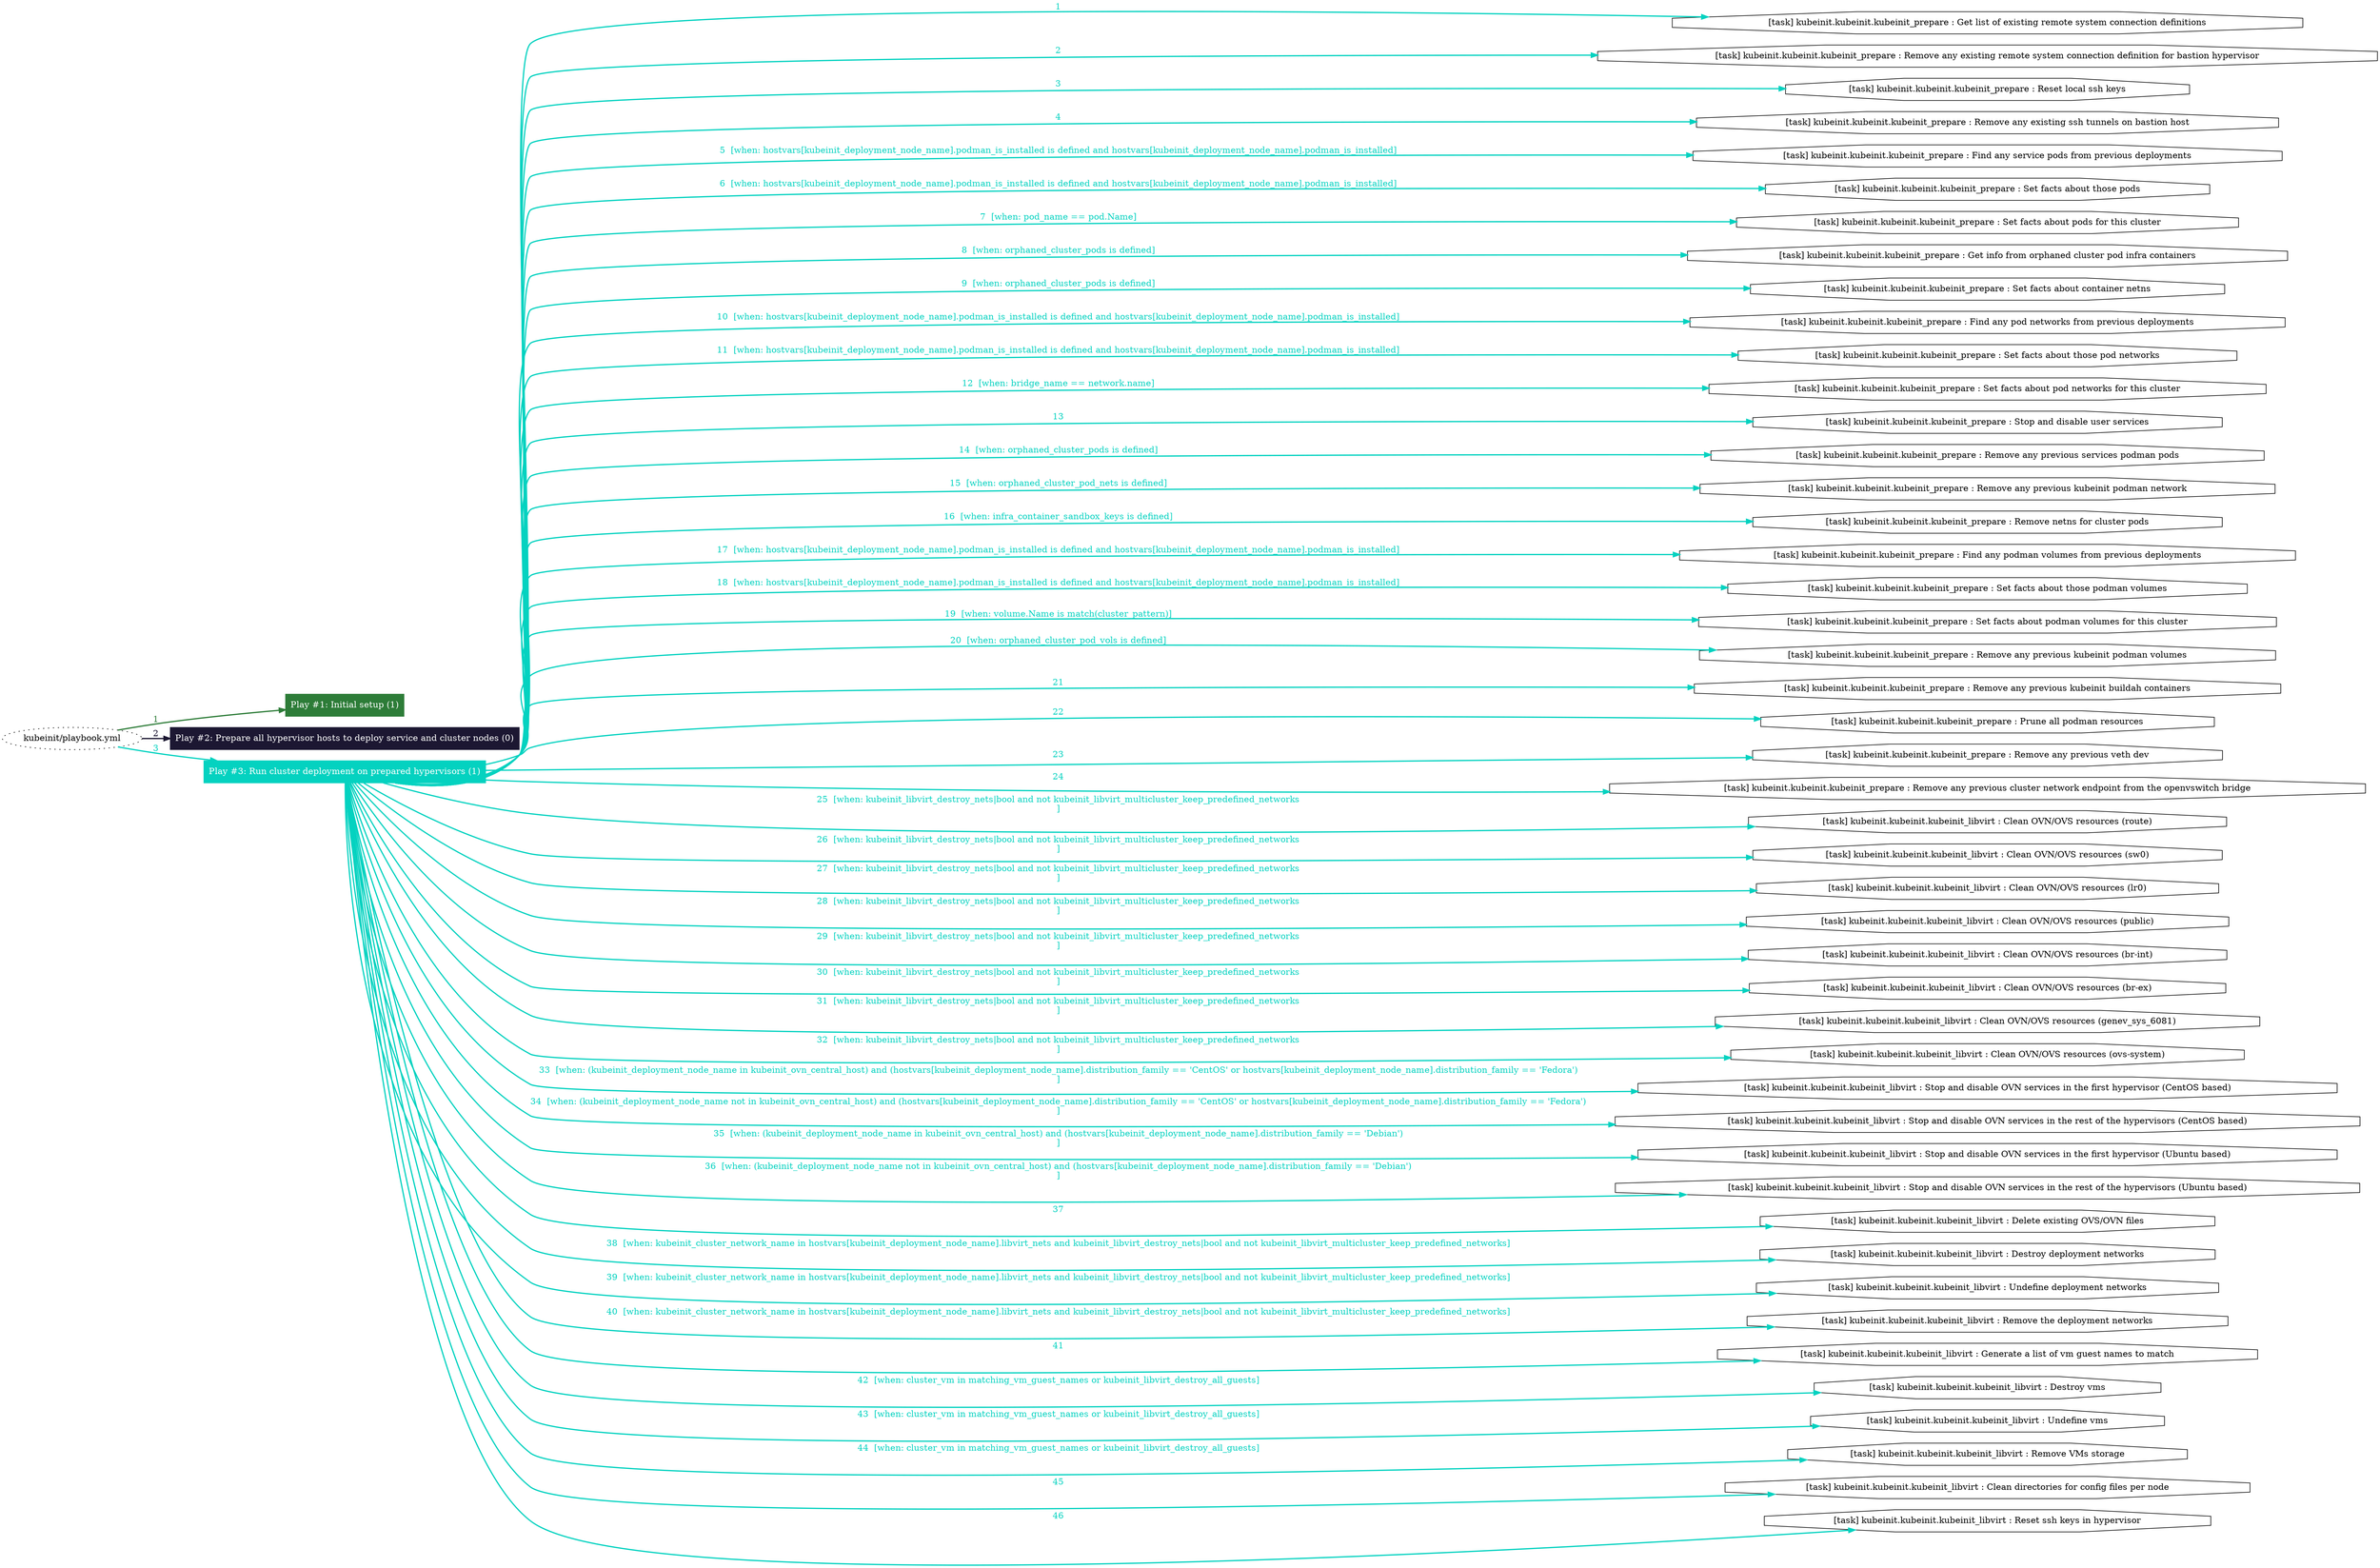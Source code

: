 digraph "kubeinit/playbook.yml "{
	graph [concentrate=true ordering=in rankdir=LR ratio=fill]
	edge [esep=5 sep=10]
	"kubeinit/playbook.yml" [id=root_node style=dotted]
	subgraph "Play #1: Initial setup (1) "{
		"Play #1: Initial setup (1)" [color="#2d7c38" fontcolor="#ffffff" id="play_a6662771-dd5a-4219-9907-b0d278dceef6" shape=box style=filled tooltip=localhost]
		"kubeinit/playbook.yml" -> "Play #1: Initial setup (1)" [label=1 color="#2d7c38" fontcolor="#2d7c38" id="edge_271c63e2-dc3a-4732-b901-5c0abe6bfc81" style=bold]
	}
	subgraph "Play #2: Prepare all hypervisor hosts to deploy service and cluster nodes (0) "{
		"Play #2: Prepare all hypervisor hosts to deploy service and cluster nodes (0)" [color="#1c1732" fontcolor="#ffffff" id="play_d0ba5737-0785-4673-ad91-c877af319d98" shape=box style=filled tooltip=""]
		"kubeinit/playbook.yml" -> "Play #2: Prepare all hypervisor hosts to deploy service and cluster nodes (0)" [label=2 color="#1c1732" fontcolor="#1c1732" id="edge_169ae875-3028-4fe7-8c34-d9556aa450c3" style=bold]
	}
	subgraph "Play #3: Run cluster deployment on prepared hypervisors (1) "{
		"Play #3: Run cluster deployment on prepared hypervisors (1)" [color="#04d2c0" fontcolor="#ffffff" id="play_048fdd7a-d760-48d0-bad7-258491e4ce9a" shape=box style=filled tooltip=localhost]
		"kubeinit/playbook.yml" -> "Play #3: Run cluster deployment on prepared hypervisors (1)" [label=3 color="#04d2c0" fontcolor="#04d2c0" id="edge_39928c12-9995-4130-ad62-d033f9ee4372" style=bold]
		"task_7da7ba39-9f0d-4bc7-aecb-fd60a0df5596" [label="[task] kubeinit.kubeinit.kubeinit_prepare : Get list of existing remote system connection definitions" id="task_7da7ba39-9f0d-4bc7-aecb-fd60a0df5596" shape=octagon tooltip="[task] kubeinit.kubeinit.kubeinit_prepare : Get list of existing remote system connection definitions"]
		"Play #3: Run cluster deployment on prepared hypervisors (1)" -> "task_7da7ba39-9f0d-4bc7-aecb-fd60a0df5596" [label=1 color="#04d2c0" fontcolor="#04d2c0" id="edge_4619c968-f3a0-4d58-b812-fb877e10433e" style=bold]
		"task_3dfafc66-c6b1-4e1b-a88f-8e0535e3aaca" [label="[task] kubeinit.kubeinit.kubeinit_prepare : Remove any existing remote system connection definition for bastion hypervisor" id="task_3dfafc66-c6b1-4e1b-a88f-8e0535e3aaca" shape=octagon tooltip="[task] kubeinit.kubeinit.kubeinit_prepare : Remove any existing remote system connection definition for bastion hypervisor"]
		"Play #3: Run cluster deployment on prepared hypervisors (1)" -> "task_3dfafc66-c6b1-4e1b-a88f-8e0535e3aaca" [label=2 color="#04d2c0" fontcolor="#04d2c0" id="edge_a18f6155-5b9f-49e1-a92d-36db4170758f" style=bold]
		"task_d5a8bc2e-a80d-4734-a782-b5c57d1c58f9" [label="[task] kubeinit.kubeinit.kubeinit_prepare : Reset local ssh keys" id="task_d5a8bc2e-a80d-4734-a782-b5c57d1c58f9" shape=octagon tooltip="[task] kubeinit.kubeinit.kubeinit_prepare : Reset local ssh keys"]
		"Play #3: Run cluster deployment on prepared hypervisors (1)" -> "task_d5a8bc2e-a80d-4734-a782-b5c57d1c58f9" [label=3 color="#04d2c0" fontcolor="#04d2c0" id="edge_d0438b1e-6ac5-439a-963f-244312476ea7" style=bold]
		"task_ea7cdb2b-95ab-4a27-850e-5fae0452442d" [label="[task] kubeinit.kubeinit.kubeinit_prepare : Remove any existing ssh tunnels on bastion host" id="task_ea7cdb2b-95ab-4a27-850e-5fae0452442d" shape=octagon tooltip="[task] kubeinit.kubeinit.kubeinit_prepare : Remove any existing ssh tunnels on bastion host"]
		"Play #3: Run cluster deployment on prepared hypervisors (1)" -> "task_ea7cdb2b-95ab-4a27-850e-5fae0452442d" [label=4 color="#04d2c0" fontcolor="#04d2c0" id="edge_93d17d76-6e21-46ec-9a2d-aca4f91f8ab7" style=bold]
		"task_7676793b-94af-49c8-93c7-922545d68224" [label="[task] kubeinit.kubeinit.kubeinit_prepare : Find any service pods from previous deployments" id="task_7676793b-94af-49c8-93c7-922545d68224" shape=octagon tooltip="[task] kubeinit.kubeinit.kubeinit_prepare : Find any service pods from previous deployments"]
		"Play #3: Run cluster deployment on prepared hypervisors (1)" -> "task_7676793b-94af-49c8-93c7-922545d68224" [label="5  [when: hostvars[kubeinit_deployment_node_name].podman_is_installed is defined and hostvars[kubeinit_deployment_node_name].podman_is_installed]" color="#04d2c0" fontcolor="#04d2c0" id="edge_8a5ed127-8f17-4cfd-8445-ab0489364390" style=bold]
		"task_9c2e9dcf-470e-4117-9bd4-47c940dc3fda" [label="[task] kubeinit.kubeinit.kubeinit_prepare : Set facts about those pods" id="task_9c2e9dcf-470e-4117-9bd4-47c940dc3fda" shape=octagon tooltip="[task] kubeinit.kubeinit.kubeinit_prepare : Set facts about those pods"]
		"Play #3: Run cluster deployment on prepared hypervisors (1)" -> "task_9c2e9dcf-470e-4117-9bd4-47c940dc3fda" [label="6  [when: hostvars[kubeinit_deployment_node_name].podman_is_installed is defined and hostvars[kubeinit_deployment_node_name].podman_is_installed]" color="#04d2c0" fontcolor="#04d2c0" id="edge_eea14ec3-44e7-48a4-b429-63f59ecfd750" style=bold]
		"task_a271d6f4-2c15-4809-a8a8-d4fbac049f56" [label="[task] kubeinit.kubeinit.kubeinit_prepare : Set facts about pods for this cluster" id="task_a271d6f4-2c15-4809-a8a8-d4fbac049f56" shape=octagon tooltip="[task] kubeinit.kubeinit.kubeinit_prepare : Set facts about pods for this cluster"]
		"Play #3: Run cluster deployment on prepared hypervisors (1)" -> "task_a271d6f4-2c15-4809-a8a8-d4fbac049f56" [label="7  [when: pod_name == pod.Name]" color="#04d2c0" fontcolor="#04d2c0" id="edge_b657d1a8-8cfe-4579-b9c9-db6d49553f2d" style=bold]
		"task_dbb1b240-0619-4c62-a2dc-2fce51cb911c" [label="[task] kubeinit.kubeinit.kubeinit_prepare : Get info from orphaned cluster pod infra containers" id="task_dbb1b240-0619-4c62-a2dc-2fce51cb911c" shape=octagon tooltip="[task] kubeinit.kubeinit.kubeinit_prepare : Get info from orphaned cluster pod infra containers"]
		"Play #3: Run cluster deployment on prepared hypervisors (1)" -> "task_dbb1b240-0619-4c62-a2dc-2fce51cb911c" [label="8  [when: orphaned_cluster_pods is defined]" color="#04d2c0" fontcolor="#04d2c0" id="edge_e2b9bcfb-b54b-49a4-84e0-c991e61f4b95" style=bold]
		"task_31d678f5-4b68-4522-8788-ec1b289370ca" [label="[task] kubeinit.kubeinit.kubeinit_prepare : Set facts about container netns" id="task_31d678f5-4b68-4522-8788-ec1b289370ca" shape=octagon tooltip="[task] kubeinit.kubeinit.kubeinit_prepare : Set facts about container netns"]
		"Play #3: Run cluster deployment on prepared hypervisors (1)" -> "task_31d678f5-4b68-4522-8788-ec1b289370ca" [label="9  [when: orphaned_cluster_pods is defined]" color="#04d2c0" fontcolor="#04d2c0" id="edge_4d2b343b-4caa-43dd-8b7f-5013d6974835" style=bold]
		"task_40141adc-8fb8-4c57-8fbc-77caf16d1ab4" [label="[task] kubeinit.kubeinit.kubeinit_prepare : Find any pod networks from previous deployments" id="task_40141adc-8fb8-4c57-8fbc-77caf16d1ab4" shape=octagon tooltip="[task] kubeinit.kubeinit.kubeinit_prepare : Find any pod networks from previous deployments"]
		"Play #3: Run cluster deployment on prepared hypervisors (1)" -> "task_40141adc-8fb8-4c57-8fbc-77caf16d1ab4" [label="10  [when: hostvars[kubeinit_deployment_node_name].podman_is_installed is defined and hostvars[kubeinit_deployment_node_name].podman_is_installed]" color="#04d2c0" fontcolor="#04d2c0" id="edge_2b2cd87c-5594-4a0a-af2d-3cd5a81b5eb0" style=bold]
		"task_3bd55d81-7c0a-4890-95de-d46c247235a8" [label="[task] kubeinit.kubeinit.kubeinit_prepare : Set facts about those pod networks" id="task_3bd55d81-7c0a-4890-95de-d46c247235a8" shape=octagon tooltip="[task] kubeinit.kubeinit.kubeinit_prepare : Set facts about those pod networks"]
		"Play #3: Run cluster deployment on prepared hypervisors (1)" -> "task_3bd55d81-7c0a-4890-95de-d46c247235a8" [label="11  [when: hostvars[kubeinit_deployment_node_name].podman_is_installed is defined and hostvars[kubeinit_deployment_node_name].podman_is_installed]" color="#04d2c0" fontcolor="#04d2c0" id="edge_dbf1206f-f1f9-4b0a-ab53-18c610c1aae0" style=bold]
		"task_feb2cffd-e54a-4e5b-ab0f-aa299b4374bd" [label="[task] kubeinit.kubeinit.kubeinit_prepare : Set facts about pod networks for this cluster" id="task_feb2cffd-e54a-4e5b-ab0f-aa299b4374bd" shape=octagon tooltip="[task] kubeinit.kubeinit.kubeinit_prepare : Set facts about pod networks for this cluster"]
		"Play #3: Run cluster deployment on prepared hypervisors (1)" -> "task_feb2cffd-e54a-4e5b-ab0f-aa299b4374bd" [label="12  [when: bridge_name == network.name]" color="#04d2c0" fontcolor="#04d2c0" id="edge_f6aead49-adf1-44a1-8f53-0f30bcac91e1" style=bold]
		"task_80e98ef8-cc95-401e-9e98-fe45ff4b1599" [label="[task] kubeinit.kubeinit.kubeinit_prepare : Stop and disable user services" id="task_80e98ef8-cc95-401e-9e98-fe45ff4b1599" shape=octagon tooltip="[task] kubeinit.kubeinit.kubeinit_prepare : Stop and disable user services"]
		"Play #3: Run cluster deployment on prepared hypervisors (1)" -> "task_80e98ef8-cc95-401e-9e98-fe45ff4b1599" [label=13 color="#04d2c0" fontcolor="#04d2c0" id="edge_dc8d91ca-ec78-44b7-add1-aacceb4783bc" style=bold]
		"task_cd104dce-f9c2-432c-bc42-54650b32d196" [label="[task] kubeinit.kubeinit.kubeinit_prepare : Remove any previous services podman pods" id="task_cd104dce-f9c2-432c-bc42-54650b32d196" shape=octagon tooltip="[task] kubeinit.kubeinit.kubeinit_prepare : Remove any previous services podman pods"]
		"Play #3: Run cluster deployment on prepared hypervisors (1)" -> "task_cd104dce-f9c2-432c-bc42-54650b32d196" [label="14  [when: orphaned_cluster_pods is defined]" color="#04d2c0" fontcolor="#04d2c0" id="edge_f973d64e-2c15-4d82-bf42-5d03955bea98" style=bold]
		"task_1e1908cc-6e58-40d6-89f8-c163916833cb" [label="[task] kubeinit.kubeinit.kubeinit_prepare : Remove any previous kubeinit podman network" id="task_1e1908cc-6e58-40d6-89f8-c163916833cb" shape=octagon tooltip="[task] kubeinit.kubeinit.kubeinit_prepare : Remove any previous kubeinit podman network"]
		"Play #3: Run cluster deployment on prepared hypervisors (1)" -> "task_1e1908cc-6e58-40d6-89f8-c163916833cb" [label="15  [when: orphaned_cluster_pod_nets is defined]" color="#04d2c0" fontcolor="#04d2c0" id="edge_749a9a3c-3ab9-48b0-abfb-57b0b74ce428" style=bold]
		"task_5b9076a6-0522-4dc0-8001-757d9f166d2b" [label="[task] kubeinit.kubeinit.kubeinit_prepare : Remove netns for cluster pods" id="task_5b9076a6-0522-4dc0-8001-757d9f166d2b" shape=octagon tooltip="[task] kubeinit.kubeinit.kubeinit_prepare : Remove netns for cluster pods"]
		"Play #3: Run cluster deployment on prepared hypervisors (1)" -> "task_5b9076a6-0522-4dc0-8001-757d9f166d2b" [label="16  [when: infra_container_sandbox_keys is defined]" color="#04d2c0" fontcolor="#04d2c0" id="edge_add57b12-7c16-46ba-9319-031f8507d5c1" style=bold]
		"task_a3e9e3fa-f3cd-48f5-a79a-949bd7ac6f8e" [label="[task] kubeinit.kubeinit.kubeinit_prepare : Find any podman volumes from previous deployments" id="task_a3e9e3fa-f3cd-48f5-a79a-949bd7ac6f8e" shape=octagon tooltip="[task] kubeinit.kubeinit.kubeinit_prepare : Find any podman volumes from previous deployments"]
		"Play #3: Run cluster deployment on prepared hypervisors (1)" -> "task_a3e9e3fa-f3cd-48f5-a79a-949bd7ac6f8e" [label="17  [when: hostvars[kubeinit_deployment_node_name].podman_is_installed is defined and hostvars[kubeinit_deployment_node_name].podman_is_installed]" color="#04d2c0" fontcolor="#04d2c0" id="edge_1d4fae3d-a7b9-4d93-b538-0838b65f74c8" style=bold]
		"task_082c7ebb-3690-4e64-a3ad-160f62ac7ef9" [label="[task] kubeinit.kubeinit.kubeinit_prepare : Set facts about those podman volumes" id="task_082c7ebb-3690-4e64-a3ad-160f62ac7ef9" shape=octagon tooltip="[task] kubeinit.kubeinit.kubeinit_prepare : Set facts about those podman volumes"]
		"Play #3: Run cluster deployment on prepared hypervisors (1)" -> "task_082c7ebb-3690-4e64-a3ad-160f62ac7ef9" [label="18  [when: hostvars[kubeinit_deployment_node_name].podman_is_installed is defined and hostvars[kubeinit_deployment_node_name].podman_is_installed]" color="#04d2c0" fontcolor="#04d2c0" id="edge_60629c29-f59d-4342-9605-6bc56881da5a" style=bold]
		"task_43142ceb-b412-4eca-82a1-7829b1008924" [label="[task] kubeinit.kubeinit.kubeinit_prepare : Set facts about podman volumes for this cluster" id="task_43142ceb-b412-4eca-82a1-7829b1008924" shape=octagon tooltip="[task] kubeinit.kubeinit.kubeinit_prepare : Set facts about podman volumes for this cluster"]
		"Play #3: Run cluster deployment on prepared hypervisors (1)" -> "task_43142ceb-b412-4eca-82a1-7829b1008924" [label="19  [when: volume.Name is match(cluster_pattern)]" color="#04d2c0" fontcolor="#04d2c0" id="edge_b2c9ba9a-4da3-4d19-859b-658d431fc4c4" style=bold]
		"task_780b2aee-a0cc-4f89-970c-f8f5bd377d7a" [label="[task] kubeinit.kubeinit.kubeinit_prepare : Remove any previous kubeinit podman volumes" id="task_780b2aee-a0cc-4f89-970c-f8f5bd377d7a" shape=octagon tooltip="[task] kubeinit.kubeinit.kubeinit_prepare : Remove any previous kubeinit podman volumes"]
		"Play #3: Run cluster deployment on prepared hypervisors (1)" -> "task_780b2aee-a0cc-4f89-970c-f8f5bd377d7a" [label="20  [when: orphaned_cluster_pod_vols is defined]" color="#04d2c0" fontcolor="#04d2c0" id="edge_f4a0b970-fb70-405e-80b0-038c7870906f" style=bold]
		"task_57282720-156e-4822-89ce-0329f03a9d05" [label="[task] kubeinit.kubeinit.kubeinit_prepare : Remove any previous kubeinit buildah containers" id="task_57282720-156e-4822-89ce-0329f03a9d05" shape=octagon tooltip="[task] kubeinit.kubeinit.kubeinit_prepare : Remove any previous kubeinit buildah containers"]
		"Play #3: Run cluster deployment on prepared hypervisors (1)" -> "task_57282720-156e-4822-89ce-0329f03a9d05" [label=21 color="#04d2c0" fontcolor="#04d2c0" id="edge_6f6aad3e-3398-4889-9f17-d388d80b6bd7" style=bold]
		"task_6676fb11-029a-485a-b4ad-bb23956e402e" [label="[task] kubeinit.kubeinit.kubeinit_prepare : Prune all podman resources" id="task_6676fb11-029a-485a-b4ad-bb23956e402e" shape=octagon tooltip="[task] kubeinit.kubeinit.kubeinit_prepare : Prune all podman resources"]
		"Play #3: Run cluster deployment on prepared hypervisors (1)" -> "task_6676fb11-029a-485a-b4ad-bb23956e402e" [label=22 color="#04d2c0" fontcolor="#04d2c0" id="edge_5d4f29ad-2455-4de0-abe8-66bd2170363c" style=bold]
		"task_8d720089-fc31-48cc-b92f-5ef180bb7022" [label="[task] kubeinit.kubeinit.kubeinit_prepare : Remove any previous veth dev" id="task_8d720089-fc31-48cc-b92f-5ef180bb7022" shape=octagon tooltip="[task] kubeinit.kubeinit.kubeinit_prepare : Remove any previous veth dev"]
		"Play #3: Run cluster deployment on prepared hypervisors (1)" -> "task_8d720089-fc31-48cc-b92f-5ef180bb7022" [label=23 color="#04d2c0" fontcolor="#04d2c0" id="edge_bc3fe130-a149-4a1f-bd32-e7227ee47ede" style=bold]
		"task_a8f59dcf-3722-4fb5-9b43-ada3427ce6d8" [label="[task] kubeinit.kubeinit.kubeinit_prepare : Remove any previous cluster network endpoint from the openvswitch bridge" id="task_a8f59dcf-3722-4fb5-9b43-ada3427ce6d8" shape=octagon tooltip="[task] kubeinit.kubeinit.kubeinit_prepare : Remove any previous cluster network endpoint from the openvswitch bridge"]
		"Play #3: Run cluster deployment on prepared hypervisors (1)" -> "task_a8f59dcf-3722-4fb5-9b43-ada3427ce6d8" [label=24 color="#04d2c0" fontcolor="#04d2c0" id="edge_4d15ad77-04ad-43ba-bb0e-a1b5c7218fad" style=bold]
		"task_5f15c954-1159-45a5-afc8-ce80749fa5f5" [label="[task] kubeinit.kubeinit.kubeinit_libvirt : Clean OVN/OVS resources (route)" id="task_5f15c954-1159-45a5-afc8-ce80749fa5f5" shape=octagon tooltip="[task] kubeinit.kubeinit.kubeinit_libvirt : Clean OVN/OVS resources (route)"]
		"Play #3: Run cluster deployment on prepared hypervisors (1)" -> "task_5f15c954-1159-45a5-afc8-ce80749fa5f5" [label="25  [when: kubeinit_libvirt_destroy_nets|bool and not kubeinit_libvirt_multicluster_keep_predefined_networks
]" color="#04d2c0" fontcolor="#04d2c0" id="edge_a13bbc1b-679d-4aa9-af5d-bcdf4bb817da" style=bold]
		"task_193ce60e-69e1-403d-9b9f-9eb5e8e58ce5" [label="[task] kubeinit.kubeinit.kubeinit_libvirt : Clean OVN/OVS resources (sw0)" id="task_193ce60e-69e1-403d-9b9f-9eb5e8e58ce5" shape=octagon tooltip="[task] kubeinit.kubeinit.kubeinit_libvirt : Clean OVN/OVS resources (sw0)"]
		"Play #3: Run cluster deployment on prepared hypervisors (1)" -> "task_193ce60e-69e1-403d-9b9f-9eb5e8e58ce5" [label="26  [when: kubeinit_libvirt_destroy_nets|bool and not kubeinit_libvirt_multicluster_keep_predefined_networks
]" color="#04d2c0" fontcolor="#04d2c0" id="edge_70eb4c64-c872-40c1-99bc-53167739108a" style=bold]
		"task_5ca7523b-f6a2-4c79-b1ac-af4343410c5b" [label="[task] kubeinit.kubeinit.kubeinit_libvirt : Clean OVN/OVS resources (lr0)" id="task_5ca7523b-f6a2-4c79-b1ac-af4343410c5b" shape=octagon tooltip="[task] kubeinit.kubeinit.kubeinit_libvirt : Clean OVN/OVS resources (lr0)"]
		"Play #3: Run cluster deployment on prepared hypervisors (1)" -> "task_5ca7523b-f6a2-4c79-b1ac-af4343410c5b" [label="27  [when: kubeinit_libvirt_destroy_nets|bool and not kubeinit_libvirt_multicluster_keep_predefined_networks
]" color="#04d2c0" fontcolor="#04d2c0" id="edge_802505c9-5d7b-4870-8907-17efc7ac0181" style=bold]
		"task_a23d2aba-44e5-4601-b26a-20887652db70" [label="[task] kubeinit.kubeinit.kubeinit_libvirt : Clean OVN/OVS resources (public)" id="task_a23d2aba-44e5-4601-b26a-20887652db70" shape=octagon tooltip="[task] kubeinit.kubeinit.kubeinit_libvirt : Clean OVN/OVS resources (public)"]
		"Play #3: Run cluster deployment on prepared hypervisors (1)" -> "task_a23d2aba-44e5-4601-b26a-20887652db70" [label="28  [when: kubeinit_libvirt_destroy_nets|bool and not kubeinit_libvirt_multicluster_keep_predefined_networks
]" color="#04d2c0" fontcolor="#04d2c0" id="edge_da731a81-a825-41af-9d8a-812de85f5d51" style=bold]
		"task_55ab9574-aff8-486e-9b87-45de12691546" [label="[task] kubeinit.kubeinit.kubeinit_libvirt : Clean OVN/OVS resources (br-int)" id="task_55ab9574-aff8-486e-9b87-45de12691546" shape=octagon tooltip="[task] kubeinit.kubeinit.kubeinit_libvirt : Clean OVN/OVS resources (br-int)"]
		"Play #3: Run cluster deployment on prepared hypervisors (1)" -> "task_55ab9574-aff8-486e-9b87-45de12691546" [label="29  [when: kubeinit_libvirt_destroy_nets|bool and not kubeinit_libvirt_multicluster_keep_predefined_networks
]" color="#04d2c0" fontcolor="#04d2c0" id="edge_879266da-dec6-4a6b-a06c-6973637569d1" style=bold]
		"task_2e613157-f3bf-4a6f-ade1-f1406e02af25" [label="[task] kubeinit.kubeinit.kubeinit_libvirt : Clean OVN/OVS resources (br-ex)" id="task_2e613157-f3bf-4a6f-ade1-f1406e02af25" shape=octagon tooltip="[task] kubeinit.kubeinit.kubeinit_libvirt : Clean OVN/OVS resources (br-ex)"]
		"Play #3: Run cluster deployment on prepared hypervisors (1)" -> "task_2e613157-f3bf-4a6f-ade1-f1406e02af25" [label="30  [when: kubeinit_libvirt_destroy_nets|bool and not kubeinit_libvirt_multicluster_keep_predefined_networks
]" color="#04d2c0" fontcolor="#04d2c0" id="edge_a6854e9e-6a41-4d5d-8854-644eef80383d" style=bold]
		"task_488fa9eb-d71f-41ee-a811-49708a17568e" [label="[task] kubeinit.kubeinit.kubeinit_libvirt : Clean OVN/OVS resources (genev_sys_6081)" id="task_488fa9eb-d71f-41ee-a811-49708a17568e" shape=octagon tooltip="[task] kubeinit.kubeinit.kubeinit_libvirt : Clean OVN/OVS resources (genev_sys_6081)"]
		"Play #3: Run cluster deployment on prepared hypervisors (1)" -> "task_488fa9eb-d71f-41ee-a811-49708a17568e" [label="31  [when: kubeinit_libvirt_destroy_nets|bool and not kubeinit_libvirt_multicluster_keep_predefined_networks
]" color="#04d2c0" fontcolor="#04d2c0" id="edge_7a2b34fa-a264-473e-b2b4-bdfaff3cc131" style=bold]
		"task_a6850e65-8255-4ede-93ff-b2f337ef20b6" [label="[task] kubeinit.kubeinit.kubeinit_libvirt : Clean OVN/OVS resources (ovs-system)" id="task_a6850e65-8255-4ede-93ff-b2f337ef20b6" shape=octagon tooltip="[task] kubeinit.kubeinit.kubeinit_libvirt : Clean OVN/OVS resources (ovs-system)"]
		"Play #3: Run cluster deployment on prepared hypervisors (1)" -> "task_a6850e65-8255-4ede-93ff-b2f337ef20b6" [label="32  [when: kubeinit_libvirt_destroy_nets|bool and not kubeinit_libvirt_multicluster_keep_predefined_networks
]" color="#04d2c0" fontcolor="#04d2c0" id="edge_1678119b-4f6b-4124-b34f-19e5d1ebe09a" style=bold]
		"task_7a91279e-5f94-4b6a-96ce-5ccffa4e9210" [label="[task] kubeinit.kubeinit.kubeinit_libvirt : Stop and disable OVN services in the first hypervisor (CentOS based)" id="task_7a91279e-5f94-4b6a-96ce-5ccffa4e9210" shape=octagon tooltip="[task] kubeinit.kubeinit.kubeinit_libvirt : Stop and disable OVN services in the first hypervisor (CentOS based)"]
		"Play #3: Run cluster deployment on prepared hypervisors (1)" -> "task_7a91279e-5f94-4b6a-96ce-5ccffa4e9210" [label="33  [when: (kubeinit_deployment_node_name in kubeinit_ovn_central_host) and (hostvars[kubeinit_deployment_node_name].distribution_family == 'CentOS' or hostvars[kubeinit_deployment_node_name].distribution_family == 'Fedora')
]" color="#04d2c0" fontcolor="#04d2c0" id="edge_13a465ec-83db-4251-8487-0f4381ef1eb9" style=bold]
		"task_8375fcf6-34b4-4a7b-a53d-a2ae47b3da82" [label="[task] kubeinit.kubeinit.kubeinit_libvirt : Stop and disable OVN services in the rest of the hypervisors (CentOS based)" id="task_8375fcf6-34b4-4a7b-a53d-a2ae47b3da82" shape=octagon tooltip="[task] kubeinit.kubeinit.kubeinit_libvirt : Stop and disable OVN services in the rest of the hypervisors (CentOS based)"]
		"Play #3: Run cluster deployment on prepared hypervisors (1)" -> "task_8375fcf6-34b4-4a7b-a53d-a2ae47b3da82" [label="34  [when: (kubeinit_deployment_node_name not in kubeinit_ovn_central_host) and (hostvars[kubeinit_deployment_node_name].distribution_family == 'CentOS' or hostvars[kubeinit_deployment_node_name].distribution_family == 'Fedora')
]" color="#04d2c0" fontcolor="#04d2c0" id="edge_46407619-5093-4b09-8351-17b191891b97" style=bold]
		"task_a66c6769-9ee4-47b8-a1b5-f8a497ea03ce" [label="[task] kubeinit.kubeinit.kubeinit_libvirt : Stop and disable OVN services in the first hypervisor (Ubuntu based)" id="task_a66c6769-9ee4-47b8-a1b5-f8a497ea03ce" shape=octagon tooltip="[task] kubeinit.kubeinit.kubeinit_libvirt : Stop and disable OVN services in the first hypervisor (Ubuntu based)"]
		"Play #3: Run cluster deployment on prepared hypervisors (1)" -> "task_a66c6769-9ee4-47b8-a1b5-f8a497ea03ce" [label="35  [when: (kubeinit_deployment_node_name in kubeinit_ovn_central_host) and (hostvars[kubeinit_deployment_node_name].distribution_family == 'Debian')
]" color="#04d2c0" fontcolor="#04d2c0" id="edge_1f74fceb-30dd-4b0e-b718-a25c1cf035b9" style=bold]
		"task_82bc181f-9c78-463a-b791-13f6a0593af7" [label="[task] kubeinit.kubeinit.kubeinit_libvirt : Stop and disable OVN services in the rest of the hypervisors (Ubuntu based)" id="task_82bc181f-9c78-463a-b791-13f6a0593af7" shape=octagon tooltip="[task] kubeinit.kubeinit.kubeinit_libvirt : Stop and disable OVN services in the rest of the hypervisors (Ubuntu based)"]
		"Play #3: Run cluster deployment on prepared hypervisors (1)" -> "task_82bc181f-9c78-463a-b791-13f6a0593af7" [label="36  [when: (kubeinit_deployment_node_name not in kubeinit_ovn_central_host) and (hostvars[kubeinit_deployment_node_name].distribution_family == 'Debian')
]" color="#04d2c0" fontcolor="#04d2c0" id="edge_86f1ba57-1e2d-4c50-a06a-9c41268c7041" style=bold]
		"task_90fbfe50-aa98-4a7c-bb8d-5c000fcb03ed" [label="[task] kubeinit.kubeinit.kubeinit_libvirt : Delete existing OVS/OVN files" id="task_90fbfe50-aa98-4a7c-bb8d-5c000fcb03ed" shape=octagon tooltip="[task] kubeinit.kubeinit.kubeinit_libvirt : Delete existing OVS/OVN files"]
		"Play #3: Run cluster deployment on prepared hypervisors (1)" -> "task_90fbfe50-aa98-4a7c-bb8d-5c000fcb03ed" [label=37 color="#04d2c0" fontcolor="#04d2c0" id="edge_d1e41ced-a538-4b1d-91bf-e3b49b19a146" style=bold]
		"task_abe57056-e239-4c0b-b0da-65ce9cc5b34f" [label="[task] kubeinit.kubeinit.kubeinit_libvirt : Destroy deployment networks" id="task_abe57056-e239-4c0b-b0da-65ce9cc5b34f" shape=octagon tooltip="[task] kubeinit.kubeinit.kubeinit_libvirt : Destroy deployment networks"]
		"Play #3: Run cluster deployment on prepared hypervisors (1)" -> "task_abe57056-e239-4c0b-b0da-65ce9cc5b34f" [label="38  [when: kubeinit_cluster_network_name in hostvars[kubeinit_deployment_node_name].libvirt_nets and kubeinit_libvirt_destroy_nets|bool and not kubeinit_libvirt_multicluster_keep_predefined_networks]" color="#04d2c0" fontcolor="#04d2c0" id="edge_e9ecc573-b790-473b-90bb-8864ecba7f99" style=bold]
		"task_88f601d3-09b6-4f70-ae7a-f5246d493fdf" [label="[task] kubeinit.kubeinit.kubeinit_libvirt : Undefine deployment networks" id="task_88f601d3-09b6-4f70-ae7a-f5246d493fdf" shape=octagon tooltip="[task] kubeinit.kubeinit.kubeinit_libvirt : Undefine deployment networks"]
		"Play #3: Run cluster deployment on prepared hypervisors (1)" -> "task_88f601d3-09b6-4f70-ae7a-f5246d493fdf" [label="39  [when: kubeinit_cluster_network_name in hostvars[kubeinit_deployment_node_name].libvirt_nets and kubeinit_libvirt_destroy_nets|bool and not kubeinit_libvirt_multicluster_keep_predefined_networks]" color="#04d2c0" fontcolor="#04d2c0" id="edge_364183e4-d0de-4c95-b8d6-6dea4d233cab" style=bold]
		"task_75490747-d842-4882-adde-ddd8dd8c765b" [label="[task] kubeinit.kubeinit.kubeinit_libvirt : Remove the deployment networks" id="task_75490747-d842-4882-adde-ddd8dd8c765b" shape=octagon tooltip="[task] kubeinit.kubeinit.kubeinit_libvirt : Remove the deployment networks"]
		"Play #3: Run cluster deployment on prepared hypervisors (1)" -> "task_75490747-d842-4882-adde-ddd8dd8c765b" [label="40  [when: kubeinit_cluster_network_name in hostvars[kubeinit_deployment_node_name].libvirt_nets and kubeinit_libvirt_destroy_nets|bool and not kubeinit_libvirt_multicluster_keep_predefined_networks]" color="#04d2c0" fontcolor="#04d2c0" id="edge_12cfd920-5a9d-4f36-9058-d079f1d4a5e1" style=bold]
		"task_cebabd38-8c1a-47e9-a582-cef165c2bc76" [label="[task] kubeinit.kubeinit.kubeinit_libvirt : Generate a list of vm guest names to match" id="task_cebabd38-8c1a-47e9-a582-cef165c2bc76" shape=octagon tooltip="[task] kubeinit.kubeinit.kubeinit_libvirt : Generate a list of vm guest names to match"]
		"Play #3: Run cluster deployment on prepared hypervisors (1)" -> "task_cebabd38-8c1a-47e9-a582-cef165c2bc76" [label=41 color="#04d2c0" fontcolor="#04d2c0" id="edge_64a220c8-9182-4cce-97b4-e7ac892bbc45" style=bold]
		"task_a729879e-b33a-4e1c-b906-5dbe2aed587a" [label="[task] kubeinit.kubeinit.kubeinit_libvirt : Destroy vms" id="task_a729879e-b33a-4e1c-b906-5dbe2aed587a" shape=octagon tooltip="[task] kubeinit.kubeinit.kubeinit_libvirt : Destroy vms"]
		"Play #3: Run cluster deployment on prepared hypervisors (1)" -> "task_a729879e-b33a-4e1c-b906-5dbe2aed587a" [label="42  [when: cluster_vm in matching_vm_guest_names or kubeinit_libvirt_destroy_all_guests]" color="#04d2c0" fontcolor="#04d2c0" id="edge_6d2279af-c3db-4969-b511-c5ff2ec22398" style=bold]
		"task_78812895-3c85-4e02-95a5-eeed56e0cc6c" [label="[task] kubeinit.kubeinit.kubeinit_libvirt : Undefine vms" id="task_78812895-3c85-4e02-95a5-eeed56e0cc6c" shape=octagon tooltip="[task] kubeinit.kubeinit.kubeinit_libvirt : Undefine vms"]
		"Play #3: Run cluster deployment on prepared hypervisors (1)" -> "task_78812895-3c85-4e02-95a5-eeed56e0cc6c" [label="43  [when: cluster_vm in matching_vm_guest_names or kubeinit_libvirt_destroy_all_guests]" color="#04d2c0" fontcolor="#04d2c0" id="edge_e5619c61-c33c-4f29-b148-310fcdc44cfc" style=bold]
		"task_b0bea8ce-e33e-463e-9d45-17eeb42c34b0" [label="[task] kubeinit.kubeinit.kubeinit_libvirt : Remove VMs storage" id="task_b0bea8ce-e33e-463e-9d45-17eeb42c34b0" shape=octagon tooltip="[task] kubeinit.kubeinit.kubeinit_libvirt : Remove VMs storage"]
		"Play #3: Run cluster deployment on prepared hypervisors (1)" -> "task_b0bea8ce-e33e-463e-9d45-17eeb42c34b0" [label="44  [when: cluster_vm in matching_vm_guest_names or kubeinit_libvirt_destroy_all_guests]" color="#04d2c0" fontcolor="#04d2c0" id="edge_e8aca5ae-6fef-4ab6-b6c0-9f92e9853f09" style=bold]
		"task_866123e1-d226-42eb-80b7-51372b8c14ec" [label="[task] kubeinit.kubeinit.kubeinit_libvirt : Clean directories for config files per node" id="task_866123e1-d226-42eb-80b7-51372b8c14ec" shape=octagon tooltip="[task] kubeinit.kubeinit.kubeinit_libvirt : Clean directories for config files per node"]
		"Play #3: Run cluster deployment on prepared hypervisors (1)" -> "task_866123e1-d226-42eb-80b7-51372b8c14ec" [label=45 color="#04d2c0" fontcolor="#04d2c0" id="edge_5850e5c8-1355-4eda-9a1c-5414fe4bf357" style=bold]
		"task_d590afd5-ab26-4969-9e85-6d5af99ec6ca" [label="[task] kubeinit.kubeinit.kubeinit_libvirt : Reset ssh keys in hypervisor" id="task_d590afd5-ab26-4969-9e85-6d5af99ec6ca" shape=octagon tooltip="[task] kubeinit.kubeinit.kubeinit_libvirt : Reset ssh keys in hypervisor"]
		"Play #3: Run cluster deployment on prepared hypervisors (1)" -> "task_d590afd5-ab26-4969-9e85-6d5af99ec6ca" [label=46 color="#04d2c0" fontcolor="#04d2c0" id="edge_094b4a0a-d1c5-4ad0-8681-ac2112d80618" style=bold]
	}
}
